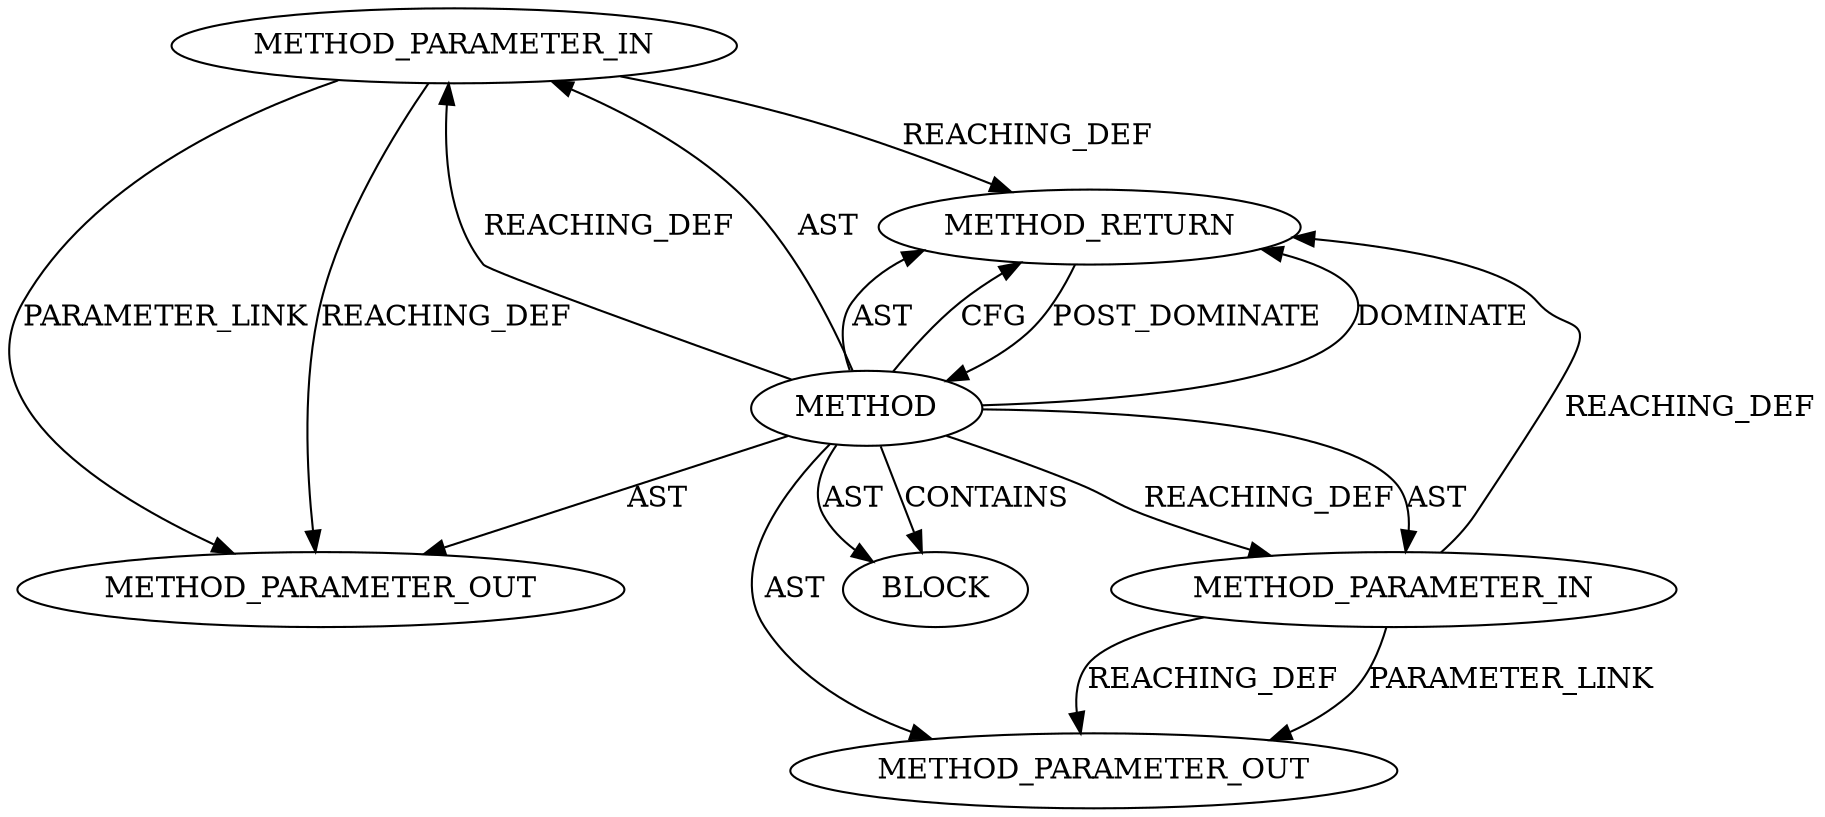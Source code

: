 digraph {
  21965 [label=METHOD_PARAMETER_OUT ORDER=2 CODE="p2" IS_VARIADIC=false TYPE_FULL_NAME="ANY" EVALUATION_STRATEGY="BY_VALUE" INDEX=2 NAME="p2"]
  19890 [label=METHOD_PARAMETER_IN ORDER=2 CODE="p2" IS_VARIADIC=false TYPE_FULL_NAME="ANY" EVALUATION_STRATEGY="BY_VALUE" INDEX=2 NAME="p2"]
  19892 [label=METHOD_RETURN ORDER=2 CODE="RET" TYPE_FULL_NAME="ANY" EVALUATION_STRATEGY="BY_VALUE"]
  19888 [label=METHOD AST_PARENT_TYPE="NAMESPACE_BLOCK" AST_PARENT_FULL_NAME="<global>" ORDER=0 CODE="<empty>" FULL_NAME="<operator>.assignmentMultiplication" IS_EXTERNAL=true FILENAME="<empty>" SIGNATURE="" NAME="<operator>.assignmentMultiplication"]
  19889 [label=METHOD_PARAMETER_IN ORDER=1 CODE="p1" IS_VARIADIC=false TYPE_FULL_NAME="ANY" EVALUATION_STRATEGY="BY_VALUE" INDEX=1 NAME="p1"]
  21964 [label=METHOD_PARAMETER_OUT ORDER=1 CODE="p1" IS_VARIADIC=false TYPE_FULL_NAME="ANY" EVALUATION_STRATEGY="BY_VALUE" INDEX=1 NAME="p1"]
  19891 [label=BLOCK ORDER=1 ARGUMENT_INDEX=1 CODE="<empty>" TYPE_FULL_NAME="ANY"]
  19888 -> 21965 [label=AST ]
  19890 -> 19892 [label=REACHING_DEF VARIABLE="p2"]
  19889 -> 19892 [label=REACHING_DEF VARIABLE="p1"]
  19888 -> 19891 [label=AST ]
  19888 -> 19892 [label=DOMINATE ]
  19889 -> 21964 [label=PARAMETER_LINK ]
  19888 -> 19891 [label=CONTAINS ]
  19888 -> 21964 [label=AST ]
  19888 -> 19889 [label=REACHING_DEF VARIABLE=""]
  19888 -> 19889 [label=AST ]
  19890 -> 21965 [label=REACHING_DEF VARIABLE="p2"]
  19888 -> 19890 [label=REACHING_DEF VARIABLE=""]
  19888 -> 19892 [label=AST ]
  19888 -> 19890 [label=AST ]
  19888 -> 19892 [label=CFG ]
  19890 -> 21965 [label=PARAMETER_LINK ]
  19889 -> 21964 [label=REACHING_DEF VARIABLE="p1"]
  19892 -> 19888 [label=POST_DOMINATE ]
}
